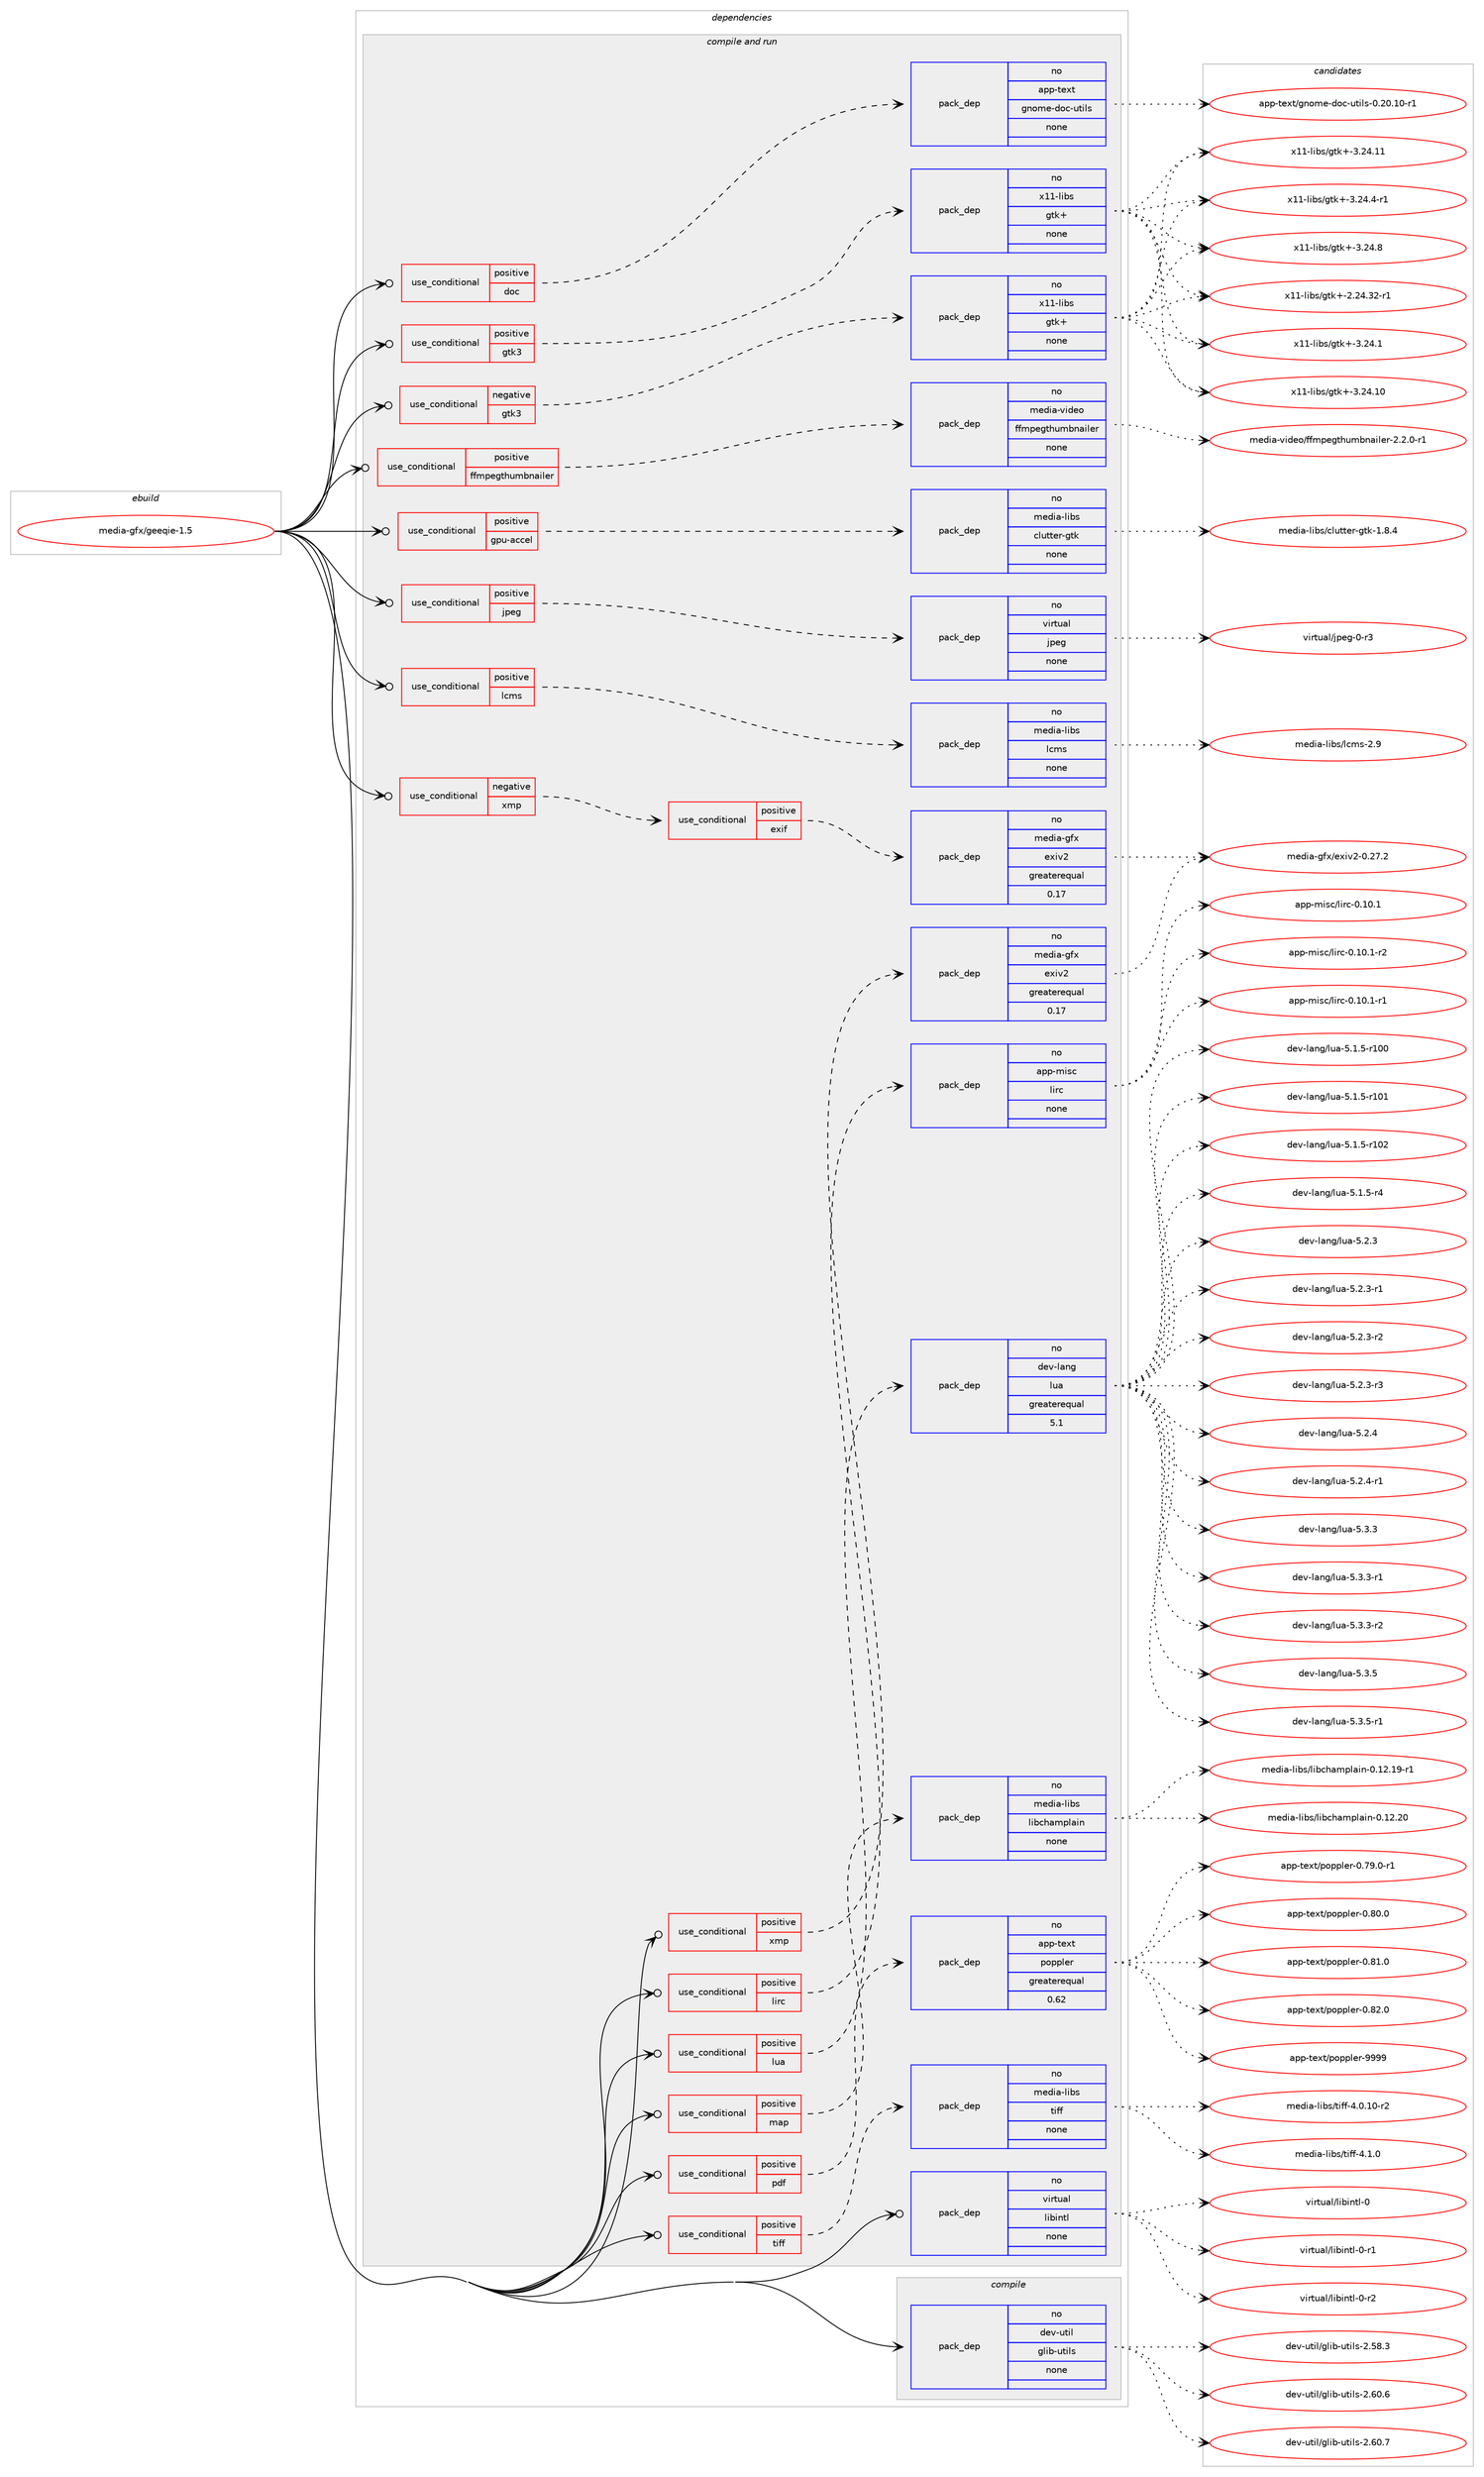 digraph prolog {

# *************
# Graph options
# *************

newrank=true;
concentrate=true;
compound=true;
graph [rankdir=LR,fontname=Helvetica,fontsize=10,ranksep=1.5];#, ranksep=2.5, nodesep=0.2];
edge  [arrowhead=vee];
node  [fontname=Helvetica,fontsize=10];

# **********
# The ebuild
# **********

subgraph cluster_leftcol {
color=gray;
rank=same;
label=<<i>ebuild</i>>;
id [label="media-gfx/geeqie-1.5", color=red, width=4, href="../media-gfx/geeqie-1.5.svg"];
}

# ****************
# The dependencies
# ****************

subgraph cluster_midcol {
color=gray;
label=<<i>dependencies</i>>;
subgraph cluster_compile {
fillcolor="#eeeeee";
style=filled;
label=<<i>compile</i>>;
subgraph pack576306 {
dependency779576 [label=<<TABLE BORDER="0" CELLBORDER="1" CELLSPACING="0" CELLPADDING="4" WIDTH="220"><TR><TD ROWSPAN="6" CELLPADDING="30">pack_dep</TD></TR><TR><TD WIDTH="110">no</TD></TR><TR><TD>dev-util</TD></TR><TR><TD>glib-utils</TD></TR><TR><TD>none</TD></TR><TR><TD></TD></TR></TABLE>>, shape=none, color=blue];
}
id:e -> dependency779576:w [weight=20,style="solid",arrowhead="vee"];
}
subgraph cluster_compileandrun {
fillcolor="#eeeeee";
style=filled;
label=<<i>compile and run</i>>;
subgraph cond189731 {
dependency779577 [label=<<TABLE BORDER="0" CELLBORDER="1" CELLSPACING="0" CELLPADDING="4"><TR><TD ROWSPAN="3" CELLPADDING="10">use_conditional</TD></TR><TR><TD>negative</TD></TR><TR><TD>gtk3</TD></TR></TABLE>>, shape=none, color=red];
subgraph pack576307 {
dependency779578 [label=<<TABLE BORDER="0" CELLBORDER="1" CELLSPACING="0" CELLPADDING="4" WIDTH="220"><TR><TD ROWSPAN="6" CELLPADDING="30">pack_dep</TD></TR><TR><TD WIDTH="110">no</TD></TR><TR><TD>x11-libs</TD></TR><TR><TD>gtk+</TD></TR><TR><TD>none</TD></TR><TR><TD></TD></TR></TABLE>>, shape=none, color=blue];
}
dependency779577:e -> dependency779578:w [weight=20,style="dashed",arrowhead="vee"];
}
id:e -> dependency779577:w [weight=20,style="solid",arrowhead="odotvee"];
subgraph cond189732 {
dependency779579 [label=<<TABLE BORDER="0" CELLBORDER="1" CELLSPACING="0" CELLPADDING="4"><TR><TD ROWSPAN="3" CELLPADDING="10">use_conditional</TD></TR><TR><TD>negative</TD></TR><TR><TD>xmp</TD></TR></TABLE>>, shape=none, color=red];
subgraph cond189733 {
dependency779580 [label=<<TABLE BORDER="0" CELLBORDER="1" CELLSPACING="0" CELLPADDING="4"><TR><TD ROWSPAN="3" CELLPADDING="10">use_conditional</TD></TR><TR><TD>positive</TD></TR><TR><TD>exif</TD></TR></TABLE>>, shape=none, color=red];
subgraph pack576308 {
dependency779581 [label=<<TABLE BORDER="0" CELLBORDER="1" CELLSPACING="0" CELLPADDING="4" WIDTH="220"><TR><TD ROWSPAN="6" CELLPADDING="30">pack_dep</TD></TR><TR><TD WIDTH="110">no</TD></TR><TR><TD>media-gfx</TD></TR><TR><TD>exiv2</TD></TR><TR><TD>greaterequal</TD></TR><TR><TD>0.17</TD></TR></TABLE>>, shape=none, color=blue];
}
dependency779580:e -> dependency779581:w [weight=20,style="dashed",arrowhead="vee"];
}
dependency779579:e -> dependency779580:w [weight=20,style="dashed",arrowhead="vee"];
}
id:e -> dependency779579:w [weight=20,style="solid",arrowhead="odotvee"];
subgraph cond189734 {
dependency779582 [label=<<TABLE BORDER="0" CELLBORDER="1" CELLSPACING="0" CELLPADDING="4"><TR><TD ROWSPAN="3" CELLPADDING="10">use_conditional</TD></TR><TR><TD>positive</TD></TR><TR><TD>doc</TD></TR></TABLE>>, shape=none, color=red];
subgraph pack576309 {
dependency779583 [label=<<TABLE BORDER="0" CELLBORDER="1" CELLSPACING="0" CELLPADDING="4" WIDTH="220"><TR><TD ROWSPAN="6" CELLPADDING="30">pack_dep</TD></TR><TR><TD WIDTH="110">no</TD></TR><TR><TD>app-text</TD></TR><TR><TD>gnome-doc-utils</TD></TR><TR><TD>none</TD></TR><TR><TD></TD></TR></TABLE>>, shape=none, color=blue];
}
dependency779582:e -> dependency779583:w [weight=20,style="dashed",arrowhead="vee"];
}
id:e -> dependency779582:w [weight=20,style="solid",arrowhead="odotvee"];
subgraph cond189735 {
dependency779584 [label=<<TABLE BORDER="0" CELLBORDER="1" CELLSPACING="0" CELLPADDING="4"><TR><TD ROWSPAN="3" CELLPADDING="10">use_conditional</TD></TR><TR><TD>positive</TD></TR><TR><TD>ffmpegthumbnailer</TD></TR></TABLE>>, shape=none, color=red];
subgraph pack576310 {
dependency779585 [label=<<TABLE BORDER="0" CELLBORDER="1" CELLSPACING="0" CELLPADDING="4" WIDTH="220"><TR><TD ROWSPAN="6" CELLPADDING="30">pack_dep</TD></TR><TR><TD WIDTH="110">no</TD></TR><TR><TD>media-video</TD></TR><TR><TD>ffmpegthumbnailer</TD></TR><TR><TD>none</TD></TR><TR><TD></TD></TR></TABLE>>, shape=none, color=blue];
}
dependency779584:e -> dependency779585:w [weight=20,style="dashed",arrowhead="vee"];
}
id:e -> dependency779584:w [weight=20,style="solid",arrowhead="odotvee"];
subgraph cond189736 {
dependency779586 [label=<<TABLE BORDER="0" CELLBORDER="1" CELLSPACING="0" CELLPADDING="4"><TR><TD ROWSPAN="3" CELLPADDING="10">use_conditional</TD></TR><TR><TD>positive</TD></TR><TR><TD>gpu-accel</TD></TR></TABLE>>, shape=none, color=red];
subgraph pack576311 {
dependency779587 [label=<<TABLE BORDER="0" CELLBORDER="1" CELLSPACING="0" CELLPADDING="4" WIDTH="220"><TR><TD ROWSPAN="6" CELLPADDING="30">pack_dep</TD></TR><TR><TD WIDTH="110">no</TD></TR><TR><TD>media-libs</TD></TR><TR><TD>clutter-gtk</TD></TR><TR><TD>none</TD></TR><TR><TD></TD></TR></TABLE>>, shape=none, color=blue];
}
dependency779586:e -> dependency779587:w [weight=20,style="dashed",arrowhead="vee"];
}
id:e -> dependency779586:w [weight=20,style="solid",arrowhead="odotvee"];
subgraph cond189737 {
dependency779588 [label=<<TABLE BORDER="0" CELLBORDER="1" CELLSPACING="0" CELLPADDING="4"><TR><TD ROWSPAN="3" CELLPADDING="10">use_conditional</TD></TR><TR><TD>positive</TD></TR><TR><TD>gtk3</TD></TR></TABLE>>, shape=none, color=red];
subgraph pack576312 {
dependency779589 [label=<<TABLE BORDER="0" CELLBORDER="1" CELLSPACING="0" CELLPADDING="4" WIDTH="220"><TR><TD ROWSPAN="6" CELLPADDING="30">pack_dep</TD></TR><TR><TD WIDTH="110">no</TD></TR><TR><TD>x11-libs</TD></TR><TR><TD>gtk+</TD></TR><TR><TD>none</TD></TR><TR><TD></TD></TR></TABLE>>, shape=none, color=blue];
}
dependency779588:e -> dependency779589:w [weight=20,style="dashed",arrowhead="vee"];
}
id:e -> dependency779588:w [weight=20,style="solid",arrowhead="odotvee"];
subgraph cond189738 {
dependency779590 [label=<<TABLE BORDER="0" CELLBORDER="1" CELLSPACING="0" CELLPADDING="4"><TR><TD ROWSPAN="3" CELLPADDING="10">use_conditional</TD></TR><TR><TD>positive</TD></TR><TR><TD>jpeg</TD></TR></TABLE>>, shape=none, color=red];
subgraph pack576313 {
dependency779591 [label=<<TABLE BORDER="0" CELLBORDER="1" CELLSPACING="0" CELLPADDING="4" WIDTH="220"><TR><TD ROWSPAN="6" CELLPADDING="30">pack_dep</TD></TR><TR><TD WIDTH="110">no</TD></TR><TR><TD>virtual</TD></TR><TR><TD>jpeg</TD></TR><TR><TD>none</TD></TR><TR><TD></TD></TR></TABLE>>, shape=none, color=blue];
}
dependency779590:e -> dependency779591:w [weight=20,style="dashed",arrowhead="vee"];
}
id:e -> dependency779590:w [weight=20,style="solid",arrowhead="odotvee"];
subgraph cond189739 {
dependency779592 [label=<<TABLE BORDER="0" CELLBORDER="1" CELLSPACING="0" CELLPADDING="4"><TR><TD ROWSPAN="3" CELLPADDING="10">use_conditional</TD></TR><TR><TD>positive</TD></TR><TR><TD>lcms</TD></TR></TABLE>>, shape=none, color=red];
subgraph pack576314 {
dependency779593 [label=<<TABLE BORDER="0" CELLBORDER="1" CELLSPACING="0" CELLPADDING="4" WIDTH="220"><TR><TD ROWSPAN="6" CELLPADDING="30">pack_dep</TD></TR><TR><TD WIDTH="110">no</TD></TR><TR><TD>media-libs</TD></TR><TR><TD>lcms</TD></TR><TR><TD>none</TD></TR><TR><TD></TD></TR></TABLE>>, shape=none, color=blue];
}
dependency779592:e -> dependency779593:w [weight=20,style="dashed",arrowhead="vee"];
}
id:e -> dependency779592:w [weight=20,style="solid",arrowhead="odotvee"];
subgraph cond189740 {
dependency779594 [label=<<TABLE BORDER="0" CELLBORDER="1" CELLSPACING="0" CELLPADDING="4"><TR><TD ROWSPAN="3" CELLPADDING="10">use_conditional</TD></TR><TR><TD>positive</TD></TR><TR><TD>lirc</TD></TR></TABLE>>, shape=none, color=red];
subgraph pack576315 {
dependency779595 [label=<<TABLE BORDER="0" CELLBORDER="1" CELLSPACING="0" CELLPADDING="4" WIDTH="220"><TR><TD ROWSPAN="6" CELLPADDING="30">pack_dep</TD></TR><TR><TD WIDTH="110">no</TD></TR><TR><TD>app-misc</TD></TR><TR><TD>lirc</TD></TR><TR><TD>none</TD></TR><TR><TD></TD></TR></TABLE>>, shape=none, color=blue];
}
dependency779594:e -> dependency779595:w [weight=20,style="dashed",arrowhead="vee"];
}
id:e -> dependency779594:w [weight=20,style="solid",arrowhead="odotvee"];
subgraph cond189741 {
dependency779596 [label=<<TABLE BORDER="0" CELLBORDER="1" CELLSPACING="0" CELLPADDING="4"><TR><TD ROWSPAN="3" CELLPADDING="10">use_conditional</TD></TR><TR><TD>positive</TD></TR><TR><TD>lua</TD></TR></TABLE>>, shape=none, color=red];
subgraph pack576316 {
dependency779597 [label=<<TABLE BORDER="0" CELLBORDER="1" CELLSPACING="0" CELLPADDING="4" WIDTH="220"><TR><TD ROWSPAN="6" CELLPADDING="30">pack_dep</TD></TR><TR><TD WIDTH="110">no</TD></TR><TR><TD>dev-lang</TD></TR><TR><TD>lua</TD></TR><TR><TD>greaterequal</TD></TR><TR><TD>5.1</TD></TR></TABLE>>, shape=none, color=blue];
}
dependency779596:e -> dependency779597:w [weight=20,style="dashed",arrowhead="vee"];
}
id:e -> dependency779596:w [weight=20,style="solid",arrowhead="odotvee"];
subgraph cond189742 {
dependency779598 [label=<<TABLE BORDER="0" CELLBORDER="1" CELLSPACING="0" CELLPADDING="4"><TR><TD ROWSPAN="3" CELLPADDING="10">use_conditional</TD></TR><TR><TD>positive</TD></TR><TR><TD>map</TD></TR></TABLE>>, shape=none, color=red];
subgraph pack576317 {
dependency779599 [label=<<TABLE BORDER="0" CELLBORDER="1" CELLSPACING="0" CELLPADDING="4" WIDTH="220"><TR><TD ROWSPAN="6" CELLPADDING="30">pack_dep</TD></TR><TR><TD WIDTH="110">no</TD></TR><TR><TD>media-libs</TD></TR><TR><TD>libchamplain</TD></TR><TR><TD>none</TD></TR><TR><TD></TD></TR></TABLE>>, shape=none, color=blue];
}
dependency779598:e -> dependency779599:w [weight=20,style="dashed",arrowhead="vee"];
}
id:e -> dependency779598:w [weight=20,style="solid",arrowhead="odotvee"];
subgraph cond189743 {
dependency779600 [label=<<TABLE BORDER="0" CELLBORDER="1" CELLSPACING="0" CELLPADDING="4"><TR><TD ROWSPAN="3" CELLPADDING="10">use_conditional</TD></TR><TR><TD>positive</TD></TR><TR><TD>pdf</TD></TR></TABLE>>, shape=none, color=red];
subgraph pack576318 {
dependency779601 [label=<<TABLE BORDER="0" CELLBORDER="1" CELLSPACING="0" CELLPADDING="4" WIDTH="220"><TR><TD ROWSPAN="6" CELLPADDING="30">pack_dep</TD></TR><TR><TD WIDTH="110">no</TD></TR><TR><TD>app-text</TD></TR><TR><TD>poppler</TD></TR><TR><TD>greaterequal</TD></TR><TR><TD>0.62</TD></TR></TABLE>>, shape=none, color=blue];
}
dependency779600:e -> dependency779601:w [weight=20,style="dashed",arrowhead="vee"];
}
id:e -> dependency779600:w [weight=20,style="solid",arrowhead="odotvee"];
subgraph cond189744 {
dependency779602 [label=<<TABLE BORDER="0" CELLBORDER="1" CELLSPACING="0" CELLPADDING="4"><TR><TD ROWSPAN="3" CELLPADDING="10">use_conditional</TD></TR><TR><TD>positive</TD></TR><TR><TD>tiff</TD></TR></TABLE>>, shape=none, color=red];
subgraph pack576319 {
dependency779603 [label=<<TABLE BORDER="0" CELLBORDER="1" CELLSPACING="0" CELLPADDING="4" WIDTH="220"><TR><TD ROWSPAN="6" CELLPADDING="30">pack_dep</TD></TR><TR><TD WIDTH="110">no</TD></TR><TR><TD>media-libs</TD></TR><TR><TD>tiff</TD></TR><TR><TD>none</TD></TR><TR><TD></TD></TR></TABLE>>, shape=none, color=blue];
}
dependency779602:e -> dependency779603:w [weight=20,style="dashed",arrowhead="vee"];
}
id:e -> dependency779602:w [weight=20,style="solid",arrowhead="odotvee"];
subgraph cond189745 {
dependency779604 [label=<<TABLE BORDER="0" CELLBORDER="1" CELLSPACING="0" CELLPADDING="4"><TR><TD ROWSPAN="3" CELLPADDING="10">use_conditional</TD></TR><TR><TD>positive</TD></TR><TR><TD>xmp</TD></TR></TABLE>>, shape=none, color=red];
subgraph pack576320 {
dependency779605 [label=<<TABLE BORDER="0" CELLBORDER="1" CELLSPACING="0" CELLPADDING="4" WIDTH="220"><TR><TD ROWSPAN="6" CELLPADDING="30">pack_dep</TD></TR><TR><TD WIDTH="110">no</TD></TR><TR><TD>media-gfx</TD></TR><TR><TD>exiv2</TD></TR><TR><TD>greaterequal</TD></TR><TR><TD>0.17</TD></TR></TABLE>>, shape=none, color=blue];
}
dependency779604:e -> dependency779605:w [weight=20,style="dashed",arrowhead="vee"];
}
id:e -> dependency779604:w [weight=20,style="solid",arrowhead="odotvee"];
subgraph pack576321 {
dependency779606 [label=<<TABLE BORDER="0" CELLBORDER="1" CELLSPACING="0" CELLPADDING="4" WIDTH="220"><TR><TD ROWSPAN="6" CELLPADDING="30">pack_dep</TD></TR><TR><TD WIDTH="110">no</TD></TR><TR><TD>virtual</TD></TR><TR><TD>libintl</TD></TR><TR><TD>none</TD></TR><TR><TD></TD></TR></TABLE>>, shape=none, color=blue];
}
id:e -> dependency779606:w [weight=20,style="solid",arrowhead="odotvee"];
}
subgraph cluster_run {
fillcolor="#eeeeee";
style=filled;
label=<<i>run</i>>;
}
}

# **************
# The candidates
# **************

subgraph cluster_choices {
rank=same;
color=gray;
label=<<i>candidates</i>>;

subgraph choice576306 {
color=black;
nodesep=1;
choice1001011184511711610510847103108105984511711610510811545504653564651 [label="dev-util/glib-utils-2.58.3", color=red, width=4,href="../dev-util/glib-utils-2.58.3.svg"];
choice1001011184511711610510847103108105984511711610510811545504654484654 [label="dev-util/glib-utils-2.60.6", color=red, width=4,href="../dev-util/glib-utils-2.60.6.svg"];
choice1001011184511711610510847103108105984511711610510811545504654484655 [label="dev-util/glib-utils-2.60.7", color=red, width=4,href="../dev-util/glib-utils-2.60.7.svg"];
dependency779576:e -> choice1001011184511711610510847103108105984511711610510811545504653564651:w [style=dotted,weight="100"];
dependency779576:e -> choice1001011184511711610510847103108105984511711610510811545504654484654:w [style=dotted,weight="100"];
dependency779576:e -> choice1001011184511711610510847103108105984511711610510811545504654484655:w [style=dotted,weight="100"];
}
subgraph choice576307 {
color=black;
nodesep=1;
choice12049494510810598115471031161074345504650524651504511449 [label="x11-libs/gtk+-2.24.32-r1", color=red, width=4,href="../x11-libs/gtk+-2.24.32-r1.svg"];
choice12049494510810598115471031161074345514650524649 [label="x11-libs/gtk+-3.24.1", color=red, width=4,href="../x11-libs/gtk+-3.24.1.svg"];
choice1204949451081059811547103116107434551465052464948 [label="x11-libs/gtk+-3.24.10", color=red, width=4,href="../x11-libs/gtk+-3.24.10.svg"];
choice1204949451081059811547103116107434551465052464949 [label="x11-libs/gtk+-3.24.11", color=red, width=4,href="../x11-libs/gtk+-3.24.11.svg"];
choice120494945108105981154710311610743455146505246524511449 [label="x11-libs/gtk+-3.24.4-r1", color=red, width=4,href="../x11-libs/gtk+-3.24.4-r1.svg"];
choice12049494510810598115471031161074345514650524656 [label="x11-libs/gtk+-3.24.8", color=red, width=4,href="../x11-libs/gtk+-3.24.8.svg"];
dependency779578:e -> choice12049494510810598115471031161074345504650524651504511449:w [style=dotted,weight="100"];
dependency779578:e -> choice12049494510810598115471031161074345514650524649:w [style=dotted,weight="100"];
dependency779578:e -> choice1204949451081059811547103116107434551465052464948:w [style=dotted,weight="100"];
dependency779578:e -> choice1204949451081059811547103116107434551465052464949:w [style=dotted,weight="100"];
dependency779578:e -> choice120494945108105981154710311610743455146505246524511449:w [style=dotted,weight="100"];
dependency779578:e -> choice12049494510810598115471031161074345514650524656:w [style=dotted,weight="100"];
}
subgraph choice576308 {
color=black;
nodesep=1;
choice1091011001059745103102120471011201051185045484650554650 [label="media-gfx/exiv2-0.27.2", color=red, width=4,href="../media-gfx/exiv2-0.27.2.svg"];
dependency779581:e -> choice1091011001059745103102120471011201051185045484650554650:w [style=dotted,weight="100"];
}
subgraph choice576309 {
color=black;
nodesep=1;
choice97112112451161011201164710311011110910145100111994511711610510811545484650484649484511449 [label="app-text/gnome-doc-utils-0.20.10-r1", color=red, width=4,href="../app-text/gnome-doc-utils-0.20.10-r1.svg"];
dependency779583:e -> choice97112112451161011201164710311011110910145100111994511711610510811545484650484649484511449:w [style=dotted,weight="100"];
}
subgraph choice576310 {
color=black;
nodesep=1;
choice10910110010597451181051001011114710210210911210110311610411710998110971051081011144550465046484511449 [label="media-video/ffmpegthumbnailer-2.2.0-r1", color=red, width=4,href="../media-video/ffmpegthumbnailer-2.2.0-r1.svg"];
dependency779585:e -> choice10910110010597451181051001011114710210210911210110311610411710998110971051081011144550465046484511449:w [style=dotted,weight="100"];
}
subgraph choice576311 {
color=black;
nodesep=1;
choice109101100105974510810598115479910811711611610111445103116107454946564652 [label="media-libs/clutter-gtk-1.8.4", color=red, width=4,href="../media-libs/clutter-gtk-1.8.4.svg"];
dependency779587:e -> choice109101100105974510810598115479910811711611610111445103116107454946564652:w [style=dotted,weight="100"];
}
subgraph choice576312 {
color=black;
nodesep=1;
choice12049494510810598115471031161074345504650524651504511449 [label="x11-libs/gtk+-2.24.32-r1", color=red, width=4,href="../x11-libs/gtk+-2.24.32-r1.svg"];
choice12049494510810598115471031161074345514650524649 [label="x11-libs/gtk+-3.24.1", color=red, width=4,href="../x11-libs/gtk+-3.24.1.svg"];
choice1204949451081059811547103116107434551465052464948 [label="x11-libs/gtk+-3.24.10", color=red, width=4,href="../x11-libs/gtk+-3.24.10.svg"];
choice1204949451081059811547103116107434551465052464949 [label="x11-libs/gtk+-3.24.11", color=red, width=4,href="../x11-libs/gtk+-3.24.11.svg"];
choice120494945108105981154710311610743455146505246524511449 [label="x11-libs/gtk+-3.24.4-r1", color=red, width=4,href="../x11-libs/gtk+-3.24.4-r1.svg"];
choice12049494510810598115471031161074345514650524656 [label="x11-libs/gtk+-3.24.8", color=red, width=4,href="../x11-libs/gtk+-3.24.8.svg"];
dependency779589:e -> choice12049494510810598115471031161074345504650524651504511449:w [style=dotted,weight="100"];
dependency779589:e -> choice12049494510810598115471031161074345514650524649:w [style=dotted,weight="100"];
dependency779589:e -> choice1204949451081059811547103116107434551465052464948:w [style=dotted,weight="100"];
dependency779589:e -> choice1204949451081059811547103116107434551465052464949:w [style=dotted,weight="100"];
dependency779589:e -> choice120494945108105981154710311610743455146505246524511449:w [style=dotted,weight="100"];
dependency779589:e -> choice12049494510810598115471031161074345514650524656:w [style=dotted,weight="100"];
}
subgraph choice576313 {
color=black;
nodesep=1;
choice118105114116117971084710611210110345484511451 [label="virtual/jpeg-0-r3", color=red, width=4,href="../virtual/jpeg-0-r3.svg"];
dependency779591:e -> choice118105114116117971084710611210110345484511451:w [style=dotted,weight="100"];
}
subgraph choice576314 {
color=black;
nodesep=1;
choice109101100105974510810598115471089910911545504657 [label="media-libs/lcms-2.9", color=red, width=4,href="../media-libs/lcms-2.9.svg"];
dependency779593:e -> choice109101100105974510810598115471089910911545504657:w [style=dotted,weight="100"];
}
subgraph choice576315 {
color=black;
nodesep=1;
choice971121124510910511599471081051149945484649484649 [label="app-misc/lirc-0.10.1", color=red, width=4,href="../app-misc/lirc-0.10.1.svg"];
choice9711211245109105115994710810511499454846494846494511449 [label="app-misc/lirc-0.10.1-r1", color=red, width=4,href="../app-misc/lirc-0.10.1-r1.svg"];
choice9711211245109105115994710810511499454846494846494511450 [label="app-misc/lirc-0.10.1-r2", color=red, width=4,href="../app-misc/lirc-0.10.1-r2.svg"];
dependency779595:e -> choice971121124510910511599471081051149945484649484649:w [style=dotted,weight="100"];
dependency779595:e -> choice9711211245109105115994710810511499454846494846494511449:w [style=dotted,weight="100"];
dependency779595:e -> choice9711211245109105115994710810511499454846494846494511450:w [style=dotted,weight="100"];
}
subgraph choice576316 {
color=black;
nodesep=1;
choice1001011184510897110103471081179745534649465345114494848 [label="dev-lang/lua-5.1.5-r100", color=red, width=4,href="../dev-lang/lua-5.1.5-r100.svg"];
choice1001011184510897110103471081179745534649465345114494849 [label="dev-lang/lua-5.1.5-r101", color=red, width=4,href="../dev-lang/lua-5.1.5-r101.svg"];
choice1001011184510897110103471081179745534649465345114494850 [label="dev-lang/lua-5.1.5-r102", color=red, width=4,href="../dev-lang/lua-5.1.5-r102.svg"];
choice100101118451089711010347108117974553464946534511452 [label="dev-lang/lua-5.1.5-r4", color=red, width=4,href="../dev-lang/lua-5.1.5-r4.svg"];
choice10010111845108971101034710811797455346504651 [label="dev-lang/lua-5.2.3", color=red, width=4,href="../dev-lang/lua-5.2.3.svg"];
choice100101118451089711010347108117974553465046514511449 [label="dev-lang/lua-5.2.3-r1", color=red, width=4,href="../dev-lang/lua-5.2.3-r1.svg"];
choice100101118451089711010347108117974553465046514511450 [label="dev-lang/lua-5.2.3-r2", color=red, width=4,href="../dev-lang/lua-5.2.3-r2.svg"];
choice100101118451089711010347108117974553465046514511451 [label="dev-lang/lua-5.2.3-r3", color=red, width=4,href="../dev-lang/lua-5.2.3-r3.svg"];
choice10010111845108971101034710811797455346504652 [label="dev-lang/lua-5.2.4", color=red, width=4,href="../dev-lang/lua-5.2.4.svg"];
choice100101118451089711010347108117974553465046524511449 [label="dev-lang/lua-5.2.4-r1", color=red, width=4,href="../dev-lang/lua-5.2.4-r1.svg"];
choice10010111845108971101034710811797455346514651 [label="dev-lang/lua-5.3.3", color=red, width=4,href="../dev-lang/lua-5.3.3.svg"];
choice100101118451089711010347108117974553465146514511449 [label="dev-lang/lua-5.3.3-r1", color=red, width=4,href="../dev-lang/lua-5.3.3-r1.svg"];
choice100101118451089711010347108117974553465146514511450 [label="dev-lang/lua-5.3.3-r2", color=red, width=4,href="../dev-lang/lua-5.3.3-r2.svg"];
choice10010111845108971101034710811797455346514653 [label="dev-lang/lua-5.3.5", color=red, width=4,href="../dev-lang/lua-5.3.5.svg"];
choice100101118451089711010347108117974553465146534511449 [label="dev-lang/lua-5.3.5-r1", color=red, width=4,href="../dev-lang/lua-5.3.5-r1.svg"];
dependency779597:e -> choice1001011184510897110103471081179745534649465345114494848:w [style=dotted,weight="100"];
dependency779597:e -> choice1001011184510897110103471081179745534649465345114494849:w [style=dotted,weight="100"];
dependency779597:e -> choice1001011184510897110103471081179745534649465345114494850:w [style=dotted,weight="100"];
dependency779597:e -> choice100101118451089711010347108117974553464946534511452:w [style=dotted,weight="100"];
dependency779597:e -> choice10010111845108971101034710811797455346504651:w [style=dotted,weight="100"];
dependency779597:e -> choice100101118451089711010347108117974553465046514511449:w [style=dotted,weight="100"];
dependency779597:e -> choice100101118451089711010347108117974553465046514511450:w [style=dotted,weight="100"];
dependency779597:e -> choice100101118451089711010347108117974553465046514511451:w [style=dotted,weight="100"];
dependency779597:e -> choice10010111845108971101034710811797455346504652:w [style=dotted,weight="100"];
dependency779597:e -> choice100101118451089711010347108117974553465046524511449:w [style=dotted,weight="100"];
dependency779597:e -> choice10010111845108971101034710811797455346514651:w [style=dotted,weight="100"];
dependency779597:e -> choice100101118451089711010347108117974553465146514511449:w [style=dotted,weight="100"];
dependency779597:e -> choice100101118451089711010347108117974553465146514511450:w [style=dotted,weight="100"];
dependency779597:e -> choice10010111845108971101034710811797455346514653:w [style=dotted,weight="100"];
dependency779597:e -> choice100101118451089711010347108117974553465146534511449:w [style=dotted,weight="100"];
}
subgraph choice576317 {
color=black;
nodesep=1;
choice109101100105974510810598115471081059899104971091121089710511045484649504649574511449 [label="media-libs/libchamplain-0.12.19-r1", color=red, width=4,href="../media-libs/libchamplain-0.12.19-r1.svg"];
choice10910110010597451081059811547108105989910497109112108971051104548464950465048 [label="media-libs/libchamplain-0.12.20", color=red, width=4,href="../media-libs/libchamplain-0.12.20.svg"];
dependency779599:e -> choice109101100105974510810598115471081059899104971091121089710511045484649504649574511449:w [style=dotted,weight="100"];
dependency779599:e -> choice10910110010597451081059811547108105989910497109112108971051104548464950465048:w [style=dotted,weight="100"];
}
subgraph choice576318 {
color=black;
nodesep=1;
choice971121124511610112011647112111112112108101114454846555746484511449 [label="app-text/poppler-0.79.0-r1", color=red, width=4,href="../app-text/poppler-0.79.0-r1.svg"];
choice97112112451161011201164711211111211210810111445484656484648 [label="app-text/poppler-0.80.0", color=red, width=4,href="../app-text/poppler-0.80.0.svg"];
choice97112112451161011201164711211111211210810111445484656494648 [label="app-text/poppler-0.81.0", color=red, width=4,href="../app-text/poppler-0.81.0.svg"];
choice97112112451161011201164711211111211210810111445484656504648 [label="app-text/poppler-0.82.0", color=red, width=4,href="../app-text/poppler-0.82.0.svg"];
choice9711211245116101120116471121111121121081011144557575757 [label="app-text/poppler-9999", color=red, width=4,href="../app-text/poppler-9999.svg"];
dependency779601:e -> choice971121124511610112011647112111112112108101114454846555746484511449:w [style=dotted,weight="100"];
dependency779601:e -> choice97112112451161011201164711211111211210810111445484656484648:w [style=dotted,weight="100"];
dependency779601:e -> choice97112112451161011201164711211111211210810111445484656494648:w [style=dotted,weight="100"];
dependency779601:e -> choice97112112451161011201164711211111211210810111445484656504648:w [style=dotted,weight="100"];
dependency779601:e -> choice9711211245116101120116471121111121121081011144557575757:w [style=dotted,weight="100"];
}
subgraph choice576319 {
color=black;
nodesep=1;
choice10910110010597451081059811547116105102102455246484649484511450 [label="media-libs/tiff-4.0.10-r2", color=red, width=4,href="../media-libs/tiff-4.0.10-r2.svg"];
choice10910110010597451081059811547116105102102455246494648 [label="media-libs/tiff-4.1.0", color=red, width=4,href="../media-libs/tiff-4.1.0.svg"];
dependency779603:e -> choice10910110010597451081059811547116105102102455246484649484511450:w [style=dotted,weight="100"];
dependency779603:e -> choice10910110010597451081059811547116105102102455246494648:w [style=dotted,weight="100"];
}
subgraph choice576320 {
color=black;
nodesep=1;
choice1091011001059745103102120471011201051185045484650554650 [label="media-gfx/exiv2-0.27.2", color=red, width=4,href="../media-gfx/exiv2-0.27.2.svg"];
dependency779605:e -> choice1091011001059745103102120471011201051185045484650554650:w [style=dotted,weight="100"];
}
subgraph choice576321 {
color=black;
nodesep=1;
choice1181051141161179710847108105981051101161084548 [label="virtual/libintl-0", color=red, width=4,href="../virtual/libintl-0.svg"];
choice11810511411611797108471081059810511011610845484511449 [label="virtual/libintl-0-r1", color=red, width=4,href="../virtual/libintl-0-r1.svg"];
choice11810511411611797108471081059810511011610845484511450 [label="virtual/libintl-0-r2", color=red, width=4,href="../virtual/libintl-0-r2.svg"];
dependency779606:e -> choice1181051141161179710847108105981051101161084548:w [style=dotted,weight="100"];
dependency779606:e -> choice11810511411611797108471081059810511011610845484511449:w [style=dotted,weight="100"];
dependency779606:e -> choice11810511411611797108471081059810511011610845484511450:w [style=dotted,weight="100"];
}
}

}
